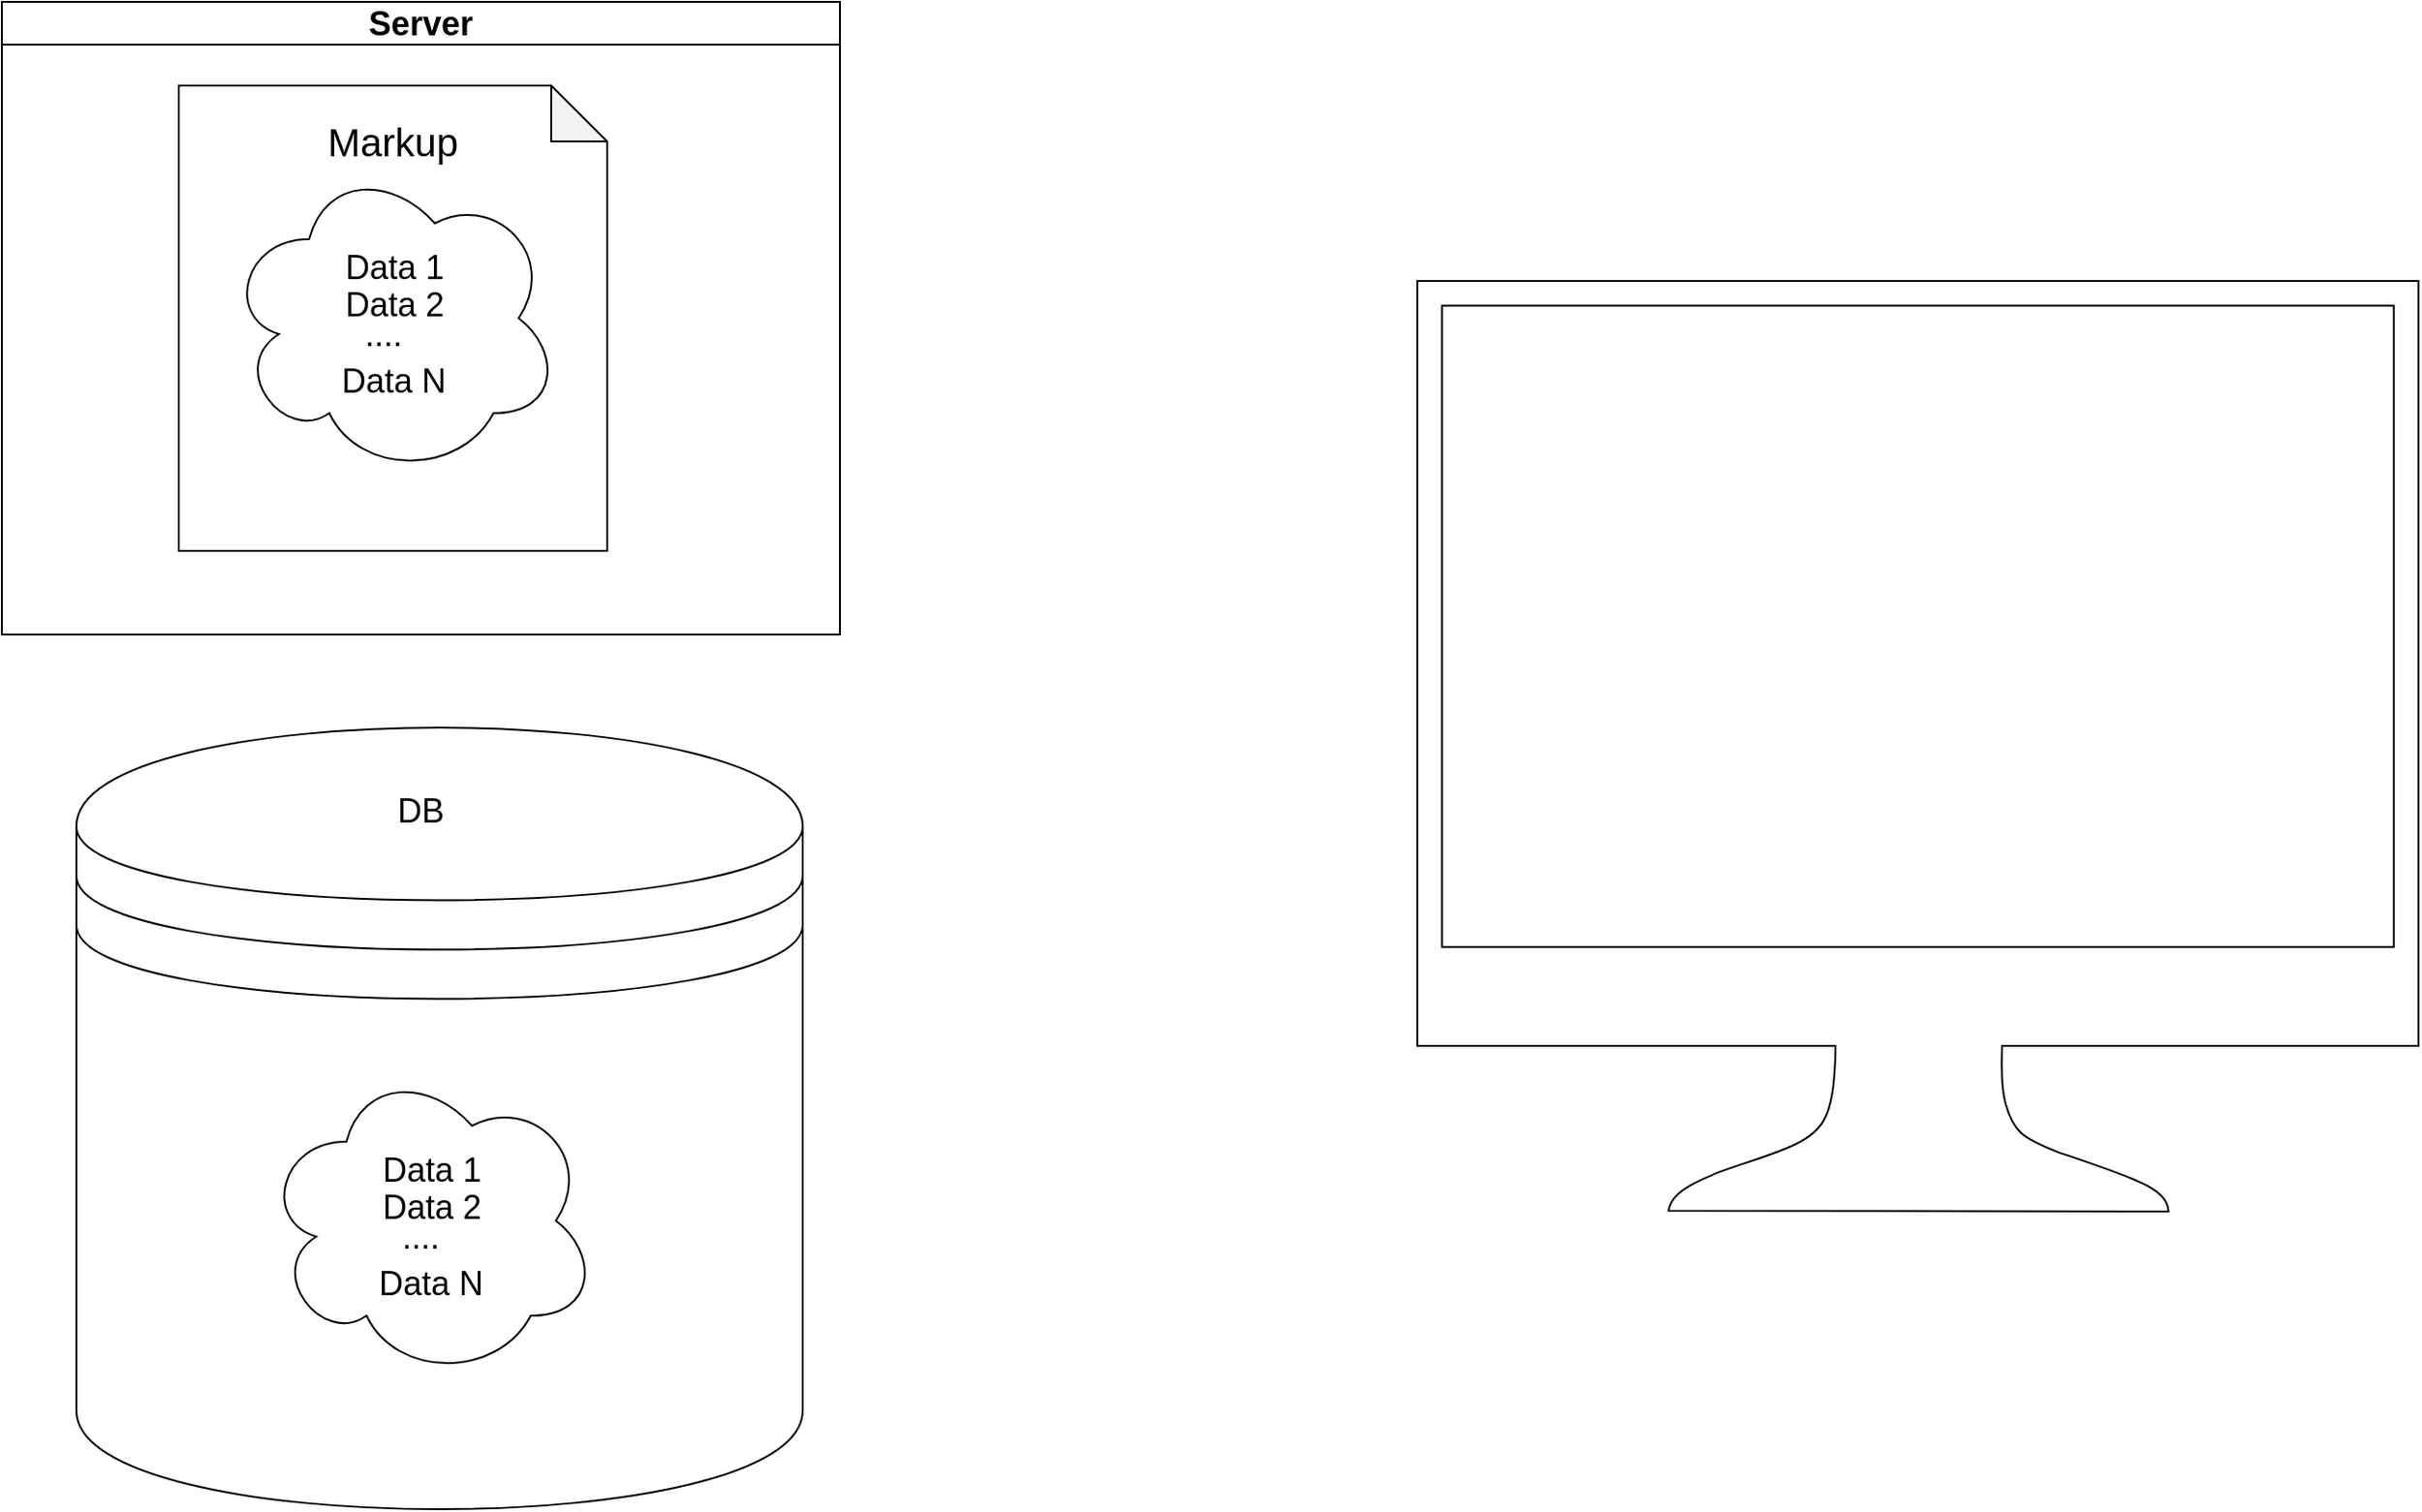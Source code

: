 <mxfile>
    <diagram id="j_AafGKrkRrts8JDxaIP" name="Page-1">
        <mxGraphModel dx="2010" dy="914" grid="1" gridSize="10" guides="1" tooltips="1" connect="1" arrows="1" fold="1" page="0" pageScale="1" pageWidth="850" pageHeight="1100" math="0" shadow="0">
            <root>
                <mxCell id="0"/>
                <mxCell id="1" parent="0"/>
                <mxCell id="4" value="" style="shape=datastore;whiteSpace=wrap;html=1;labelBackgroundColor=none;" parent="1" vertex="1">
                    <mxGeometry x="140" y="460" width="390" height="420" as="geometry"/>
                </mxCell>
                <mxCell id="3" value="&lt;font style=&quot;font-size: 18px;&quot;&gt;Server&lt;/font&gt;" style="swimlane;whiteSpace=wrap;html=1;" parent="1" vertex="1">
                    <mxGeometry x="100" y="70" width="450" height="340" as="geometry"/>
                </mxCell>
                <mxCell id="24" value="" style="group" parent="3" vertex="1" connectable="0">
                    <mxGeometry x="95" y="45" width="245" height="250" as="geometry"/>
                </mxCell>
                <mxCell id="10" value="" style="shape=note;whiteSpace=wrap;html=1;backgroundOutline=1;darkOpacity=0.05;labelBackgroundColor=none;" parent="24" vertex="1">
                    <mxGeometry width="230" height="250" as="geometry"/>
                </mxCell>
                <mxCell id="11" value="Markup" style="text;strokeColor=none;align=center;fillColor=none;html=1;verticalAlign=middle;whiteSpace=wrap;rounded=0;labelBackgroundColor=none;fontSize=21;" parent="24" vertex="1">
                    <mxGeometry x="80" y="15" width="70" height="30" as="geometry"/>
                </mxCell>
                <mxCell id="23" value="" style="group" parent="24" vertex="1" connectable="0">
                    <mxGeometry x="-5" y="525" width="270" height="170" as="geometry"/>
                </mxCell>
                <mxCell id="12" value="" style="ellipse;shape=cloud;whiteSpace=wrap;html=1;labelBackgroundColor=none;fontSize=18;" parent="23" vertex="1">
                    <mxGeometry x="50" width="180" height="170" as="geometry"/>
                </mxCell>
                <mxCell id="16" value="Data N" style="text;strokeColor=none;align=center;fillColor=none;html=1;verticalAlign=middle;whiteSpace=wrap;rounded=0;labelBackgroundColor=none;fontSize=18;" parent="23" vertex="1">
                    <mxGeometry x="105.89" y="108.8" width="69.11" height="20.4" as="geometry"/>
                </mxCell>
                <mxCell id="20" value="...." style="text;strokeColor=none;align=center;fillColor=none;html=1;verticalAlign=middle;whiteSpace=wrap;rounded=0;labelBackgroundColor=none;fontSize=18;" parent="23" vertex="1">
                    <mxGeometry x="106.071" y="83.4" width="57.857" height="20.4" as="geometry"/>
                </mxCell>
                <mxCell id="21" value="Data 2" style="text;strokeColor=none;align=center;fillColor=none;html=1;verticalAlign=middle;whiteSpace=wrap;rounded=0;labelBackgroundColor=none;fontSize=18;" parent="23" vertex="1">
                    <mxGeometry x="112.071" y="68" width="57.857" height="20.4" as="geometry"/>
                </mxCell>
                <mxCell id="22" value="Data 1" style="text;strokeColor=none;align=center;fillColor=none;html=1;verticalAlign=middle;whiteSpace=wrap;rounded=0;labelBackgroundColor=none;fontSize=18;" parent="23" vertex="1">
                    <mxGeometry x="112.071" y="47.6" width="57.857" height="20.4" as="geometry"/>
                </mxCell>
                <mxCell id="34" value="" style="group" vertex="1" connectable="0" parent="24">
                    <mxGeometry x="-25" y="40" width="270" height="170" as="geometry"/>
                </mxCell>
                <mxCell id="35" value="" style="ellipse;shape=cloud;whiteSpace=wrap;html=1;labelBackgroundColor=none;fontSize=18;" vertex="1" parent="34">
                    <mxGeometry x="50" width="180" height="170" as="geometry"/>
                </mxCell>
                <mxCell id="36" value="Data N" style="text;strokeColor=none;align=center;fillColor=none;html=1;verticalAlign=middle;whiteSpace=wrap;rounded=0;labelBackgroundColor=none;fontSize=18;" vertex="1" parent="34">
                    <mxGeometry x="105.89" y="108.8" width="69.11" height="20.4" as="geometry"/>
                </mxCell>
                <mxCell id="37" value="...." style="text;strokeColor=none;align=center;fillColor=none;html=1;verticalAlign=middle;whiteSpace=wrap;rounded=0;labelBackgroundColor=none;fontSize=18;" vertex="1" parent="34">
                    <mxGeometry x="106.071" y="83.4" width="57.857" height="20.4" as="geometry"/>
                </mxCell>
                <mxCell id="38" value="Data 2" style="text;strokeColor=none;align=center;fillColor=none;html=1;verticalAlign=middle;whiteSpace=wrap;rounded=0;labelBackgroundColor=none;fontSize=18;" vertex="1" parent="34">
                    <mxGeometry x="112.071" y="68" width="57.857" height="20.4" as="geometry"/>
                </mxCell>
                <mxCell id="39" value="Data 1" style="text;strokeColor=none;align=center;fillColor=none;html=1;verticalAlign=middle;whiteSpace=wrap;rounded=0;labelBackgroundColor=none;fontSize=18;" vertex="1" parent="34">
                    <mxGeometry x="112.071" y="47.6" width="57.857" height="20.4" as="geometry"/>
                </mxCell>
                <mxCell id="7" value="" style="sketch=0;pointerEvents=1;shadow=0;dashed=0;html=1;aspect=fixed;labelPosition=center;verticalLabelPosition=bottom;verticalAlign=top;align=center;outlineConnect=0;shape=mxgraph.vvd.monitor;" parent="1" vertex="1">
                    <mxGeometry x="860" y="220" width="537.63" height="500" as="geometry"/>
                </mxCell>
                <mxCell id="9" value="&lt;font style=&quot;font-size: 18px;&quot;&gt;DB&lt;/font&gt;" style="text;strokeColor=none;align=center;fillColor=none;html=1;verticalAlign=middle;whiteSpace=wrap;rounded=0;labelBackgroundColor=none;" parent="1" vertex="1">
                    <mxGeometry x="295" y="490" width="60" height="30" as="geometry"/>
                </mxCell>
            </root>
        </mxGraphModel>
    </diagram>
</mxfile>